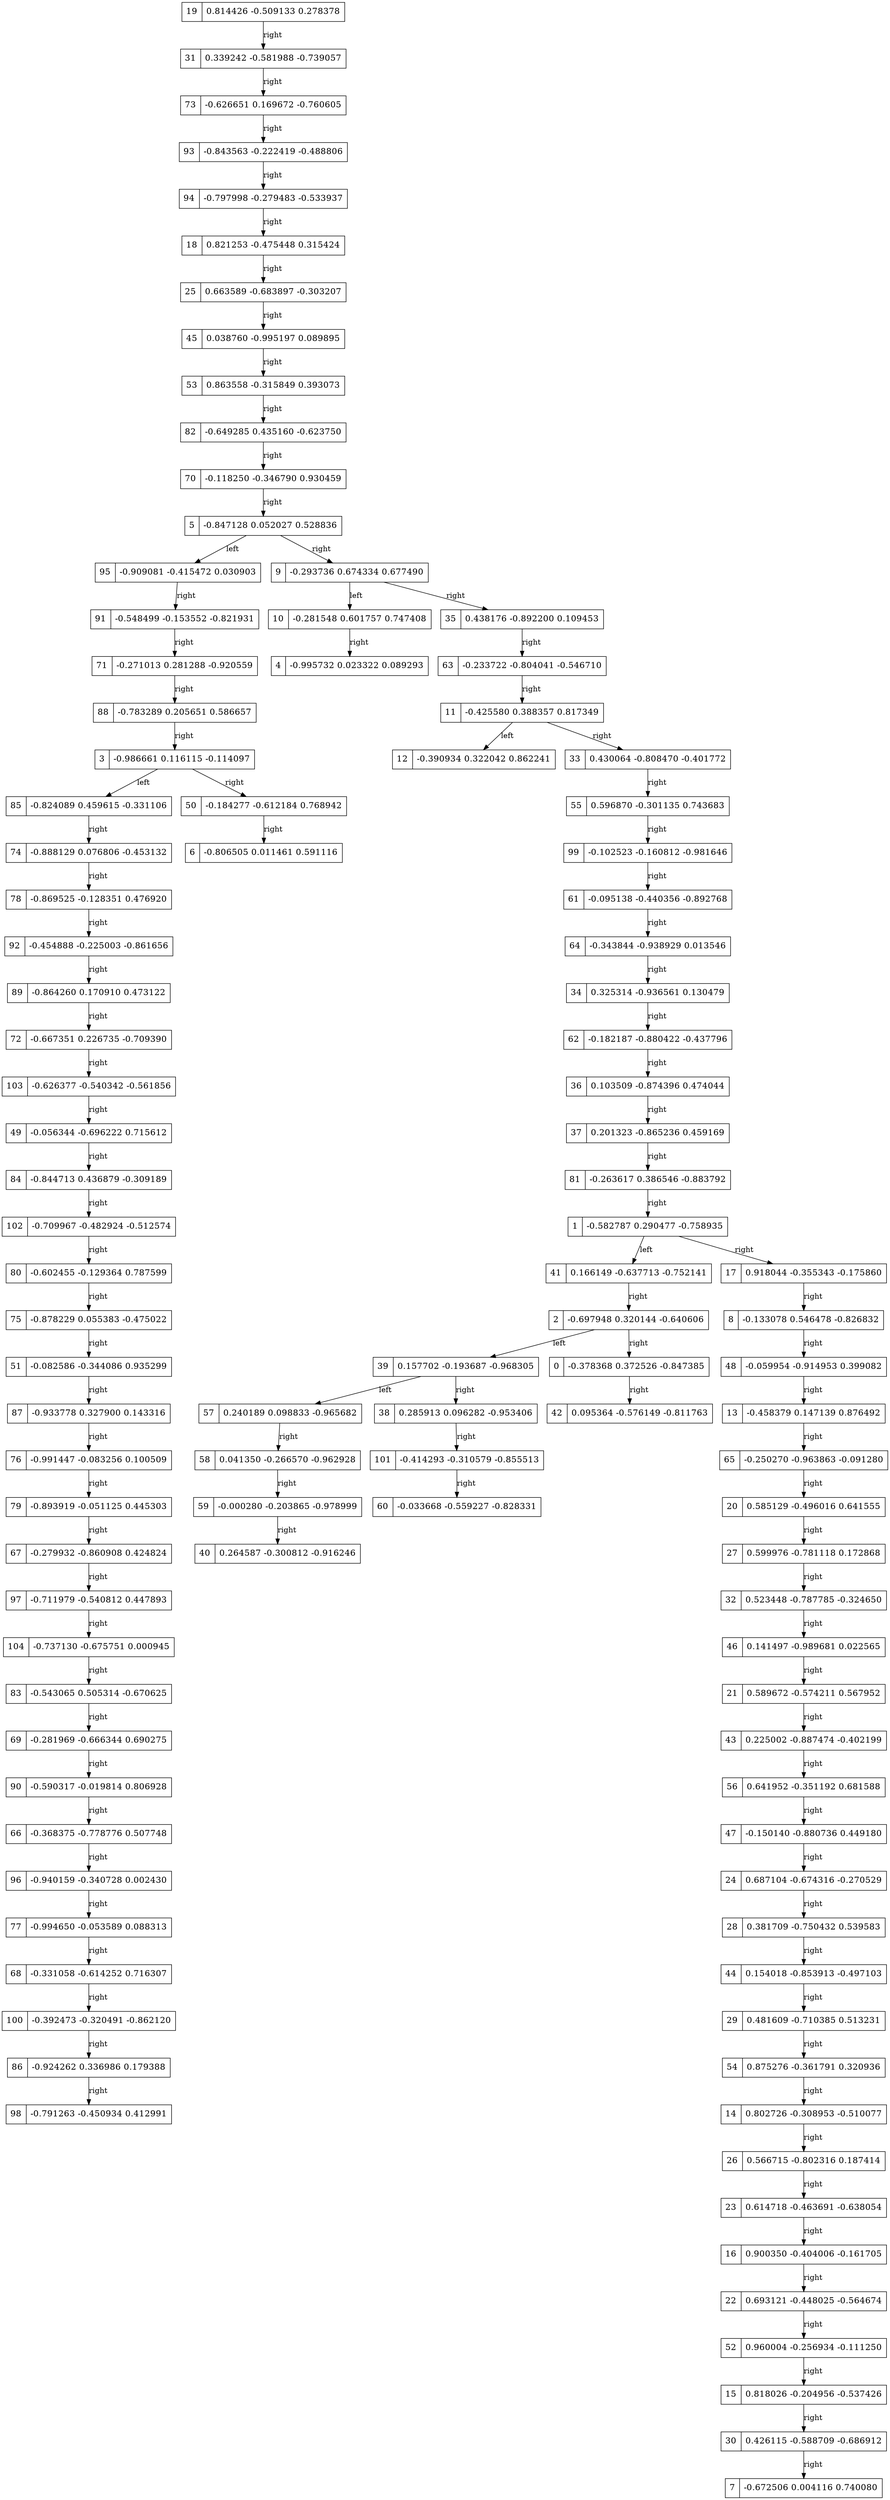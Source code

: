 digraph g { graph []; node [ fontsize="16" shape = "ellipse"]; edge [];"node19" [ label = "19 | 0.814426 -0.509133 0.278378 " shape = "record" ];"node31" [ label = "31 | 0.339242 -0.581988 -0.739057 " shape = "record" ];"node73" [ label = "73 | -0.626651 0.169672 -0.760605 " shape = "record" ];"node93" [ label = "93 | -0.843563 -0.222419 -0.488806 " shape = "record" ];"node94" [ label = "94 | -0.797998 -0.279483 -0.533937 " shape = "record" ];"node18" [ label = "18 | 0.821253 -0.475448 0.315424 " shape = "record" ];"node25" [ label = "25 | 0.663589 -0.683897 -0.303207 " shape = "record" ];"node45" [ label = "45 | 0.038760 -0.995197 0.089895 " shape = "record" ];"node53" [ label = "53 | 0.863558 -0.315849 0.393073 " shape = "record" ];"node82" [ label = "82 | -0.649285 0.435160 -0.623750 " shape = "record" ];"node70" [ label = "70 | -0.118250 -0.346790 0.930459 " shape = "record" ];"node5" [ label = "5 | -0.847128 0.052027 0.528836 " shape = "record" ];"node95" [ label = "95 | -0.909081 -0.415472 0.030903 " shape = "record" ];"node91" [ label = "91 | -0.548499 -0.153552 -0.821931 " shape = "record" ];"node71" [ label = "71 | -0.271013 0.281288 -0.920559 " shape = "record" ];"node88" [ label = "88 | -0.783289 0.205651 0.586657 " shape = "record" ];"node3" [ label = "3 | -0.986661 0.116115 -0.114097 " shape = "record" ];"node85" [ label = "85 | -0.824089 0.459615 -0.331106 " shape = "record" ];"node74" [ label = "74 | -0.888129 0.076806 -0.453132 " shape = "record" ];"node78" [ label = "78 | -0.869525 -0.128351 0.476920 " shape = "record" ];"node92" [ label = "92 | -0.454888 -0.225003 -0.861656 " shape = "record" ];"node89" [ label = "89 | -0.864260 0.170910 0.473122 " shape = "record" ];"node72" [ label = "72 | -0.667351 0.226735 -0.709390 " shape = "record" ];"node103" [ label = "103 | -0.626377 -0.540342 -0.561856 " shape = "record" ];"node49" [ label = "49 | -0.056344 -0.696222 0.715612 " shape = "record" ];"node84" [ label = "84 | -0.844713 0.436879 -0.309189 " shape = "record" ];"node102" [ label = "102 | -0.709967 -0.482924 -0.512574 " shape = "record" ];"node80" [ label = "80 | -0.602455 -0.129364 0.787599 " shape = "record" ];"node75" [ label = "75 | -0.878229 0.055383 -0.475022 " shape = "record" ];"node51" [ label = "51 | -0.082586 -0.344086 0.935299 " shape = "record" ];"node87" [ label = "87 | -0.933778 0.327900 0.143316 " shape = "record" ];"node76" [ label = "76 | -0.991447 -0.083256 0.100509 " shape = "record" ];"node79" [ label = "79 | -0.893919 -0.051125 0.445303 " shape = "record" ];"node67" [ label = "67 | -0.279932 -0.860908 0.424824 " shape = "record" ];"node97" [ label = "97 | -0.711979 -0.540812 0.447893 " shape = "record" ];"node104" [ label = "104 | -0.737130 -0.675751 0.000945 " shape = "record" ];"node83" [ label = "83 | -0.543065 0.505314 -0.670625 " shape = "record" ];"node69" [ label = "69 | -0.281969 -0.666344 0.690275 " shape = "record" ];"node90" [ label = "90 | -0.590317 -0.019814 0.806928 " shape = "record" ];"node66" [ label = "66 | -0.368375 -0.778776 0.507748 " shape = "record" ];"node96" [ label = "96 | -0.940159 -0.340728 0.002430 " shape = "record" ];"node77" [ label = "77 | -0.994650 -0.053589 0.088313 " shape = "record" ];"node68" [ label = "68 | -0.331058 -0.614252 0.716307 " shape = "record" ];"node100" [ label = "100 | -0.392473 -0.320491 -0.862120 " shape = "record" ];"node86" [ label = "86 | -0.924262 0.336986 0.179388 " shape = "record" ];"node98" [ label = "98 | -0.791263 -0.450934 0.412991 " shape = "record" ];"node50" [ label = "50 | -0.184277 -0.612184 0.768942 " shape = "record" ];"node6" [ label = "6 | -0.806505 0.011461 0.591116 " shape = "record" ];"node9" [ label = "9 | -0.293736 0.674334 0.677490 " shape = "record" ];"node10" [ label = "10 | -0.281548 0.601757 0.747408 " shape = "record" ];"node4" [ label = "4 | -0.995732 0.023322 0.089293 " shape = "record" ];"node35" [ label = "35 | 0.438176 -0.892200 0.109453 " shape = "record" ];"node63" [ label = "63 | -0.233722 -0.804041 -0.546710 " shape = "record" ];"node11" [ label = "11 | -0.425580 0.388357 0.817349 " shape = "record" ];"node12" [ label = "12 | -0.390934 0.322042 0.862241 " shape = "record" ];"node33" [ label = "33 | 0.430064 -0.808470 -0.401772 " shape = "record" ];"node55" [ label = "55 | 0.596870 -0.301135 0.743683 " shape = "record" ];"node99" [ label = "99 | -0.102523 -0.160812 -0.981646 " shape = "record" ];"node61" [ label = "61 | -0.095138 -0.440356 -0.892768 " shape = "record" ];"node64" [ label = "64 | -0.343844 -0.938929 0.013546 " shape = "record" ];"node34" [ label = "34 | 0.325314 -0.936561 0.130479 " shape = "record" ];"node62" [ label = "62 | -0.182187 -0.880422 -0.437796 " shape = "record" ];"node36" [ label = "36 | 0.103509 -0.874396 0.474044 " shape = "record" ];"node37" [ label = "37 | 0.201323 -0.865236 0.459169 " shape = "record" ];"node81" [ label = "81 | -0.263617 0.386546 -0.883792 " shape = "record" ];"node1" [ label = "1 | -0.582787 0.290477 -0.758935 " shape = "record" ];"node41" [ label = "41 | 0.166149 -0.637713 -0.752141 " shape = "record" ];"node2" [ label = "2 | -0.697948 0.320144 -0.640606 " shape = "record" ];"node39" [ label = "39 | 0.157702 -0.193687 -0.968305 " shape = "record" ];"node57" [ label = "57 | 0.240189 0.098833 -0.965682 " shape = "record" ];"node58" [ label = "58 | 0.041350 -0.266570 -0.962928 " shape = "record" ];"node59" [ label = "59 | -0.000280 -0.203865 -0.978999 " shape = "record" ];"node40" [ label = "40 | 0.264587 -0.300812 -0.916246 " shape = "record" ];"node38" [ label = "38 | 0.285913 0.096282 -0.953406 " shape = "record" ];"node101" [ label = "101 | -0.414293 -0.310579 -0.855513 " shape = "record" ];"node60" [ label = "60 | -0.033668 -0.559227 -0.828331 " shape = "record" ];"node0" [ label = "0 | -0.378368 0.372526 -0.847385 " shape = "record" ];"node42" [ label = "42 | 0.095364 -0.576149 -0.811763 " shape = "record" ];"node17" [ label = "17 | 0.918044 -0.355343 -0.175860 " shape = "record" ];"node8" [ label = "8 | -0.133078 0.546478 -0.826832 " shape = "record" ];"node48" [ label = "48 | -0.059954 -0.914953 0.399082 " shape = "record" ];"node13" [ label = "13 | -0.458379 0.147139 0.876492 " shape = "record" ];"node65" [ label = "65 | -0.250270 -0.963863 -0.091280 " shape = "record" ];"node20" [ label = "20 | 0.585129 -0.496016 0.641555 " shape = "record" ];"node27" [ label = "27 | 0.599976 -0.781118 0.172868 " shape = "record" ];"node32" [ label = "32 | 0.523448 -0.787785 -0.324650 " shape = "record" ];"node46" [ label = "46 | 0.141497 -0.989681 0.022565 " shape = "record" ];"node21" [ label = "21 | 0.589672 -0.574211 0.567952 " shape = "record" ];"node43" [ label = "43 | 0.225002 -0.887474 -0.402199 " shape = "record" ];"node56" [ label = "56 | 0.641952 -0.351192 0.681588 " shape = "record" ];"node47" [ label = "47 | -0.150140 -0.880736 0.449180 " shape = "record" ];"node24" [ label = "24 | 0.687104 -0.674316 -0.270529 " shape = "record" ];"node28" [ label = "28 | 0.381709 -0.750432 0.539583 " shape = "record" ];"node44" [ label = "44 | 0.154018 -0.853913 -0.497103 " shape = "record" ];"node29" [ label = "29 | 0.481609 -0.710385 0.513231 " shape = "record" ];"node54" [ label = "54 | 0.875276 -0.361791 0.320936 " shape = "record" ];"node14" [ label = "14 | 0.802726 -0.308953 -0.510077 " shape = "record" ];"node26" [ label = "26 | 0.566715 -0.802316 0.187414 " shape = "record" ];"node23" [ label = "23 | 0.614718 -0.463691 -0.638054 " shape = "record" ];"node16" [ label = "16 | 0.900350 -0.404006 -0.161705 " shape = "record" ];"node22" [ label = "22 | 0.693121 -0.448025 -0.564674 " shape = "record" ];"node52" [ label = "52 | 0.960004 -0.256934 -0.111250 " shape = "record" ];"node15" [ label = "15 | 0.818026 -0.204956 -0.537426 " shape = "record" ];"node30" [ label = "30 | 0.426115 -0.588709 -0.686912 " shape = "record" ];"node7" [ label = "7 | -0.672506 0.004116 0.740080 " shape = "record" ];"node19"-> "node31" [ label = "right"];"node31"-> "node73" [ label = "right"];"node73"-> "node93" [ label = "right"];"node93"-> "node94" [ label = "right"];"node94"-> "node18" [ label = "right"];"node18"-> "node25" [ label = "right"];"node25"-> "node45" [ label = "right"];"node45"-> "node53" [ label = "right"];"node53"-> "node82" [ label = "right"];"node82"-> "node70" [ label = "right"];"node70"-> "node5" [ label = "right"];"node5"-> "node95" [ label = "left"];"node95"-> "node91" [ label = "right"];"node91"-> "node71" [ label = "right"];"node71"-> "node88" [ label = "right"];"node88"-> "node3" [ label = "right"];"node3"-> "node85" [ label = "left"];"node85"-> "node74" [ label = "right"];"node74"-> "node78" [ label = "right"];"node78"-> "node92" [ label = "right"];"node92"-> "node89" [ label = "right"];"node89"-> "node72" [ label = "right"];"node72"-> "node103" [ label = "right"];"node103"-> "node49" [ label = "right"];"node49"-> "node84" [ label = "right"];"node84"-> "node102" [ label = "right"];"node102"-> "node80" [ label = "right"];"node80"-> "node75" [ label = "right"];"node75"-> "node51" [ label = "right"];"node51"-> "node87" [ label = "right"];"node87"-> "node76" [ label = "right"];"node76"-> "node79" [ label = "right"];"node79"-> "node67" [ label = "right"];"node67"-> "node97" [ label = "right"];"node97"-> "node104" [ label = "right"];"node104"-> "node83" [ label = "right"];"node83"-> "node69" [ label = "right"];"node69"-> "node90" [ label = "right"];"node90"-> "node66" [ label = "right"];"node66"-> "node96" [ label = "right"];"node96"-> "node77" [ label = "right"];"node77"-> "node68" [ label = "right"];"node68"-> "node100" [ label = "right"];"node100"-> "node86" [ label = "right"];"node86"-> "node98" [ label = "right"];"node3"-> "node50" [ label = "right"];"node50"-> "node6" [ label = "right"];"node5"-> "node9" [ label = "right"];"node9"-> "node10" [ label = "left"];"node10"-> "node4" [ label = "right"];"node9"-> "node35" [ label = "right"];"node35"-> "node63" [ label = "right"];"node63"-> "node11" [ label = "right"];"node11"-> "node12" [ label = "left"];"node11"-> "node33" [ label = "right"];"node33"-> "node55" [ label = "right"];"node55"-> "node99" [ label = "right"];"node99"-> "node61" [ label = "right"];"node61"-> "node64" [ label = "right"];"node64"-> "node34" [ label = "right"];"node34"-> "node62" [ label = "right"];"node62"-> "node36" [ label = "right"];"node36"-> "node37" [ label = "right"];"node37"-> "node81" [ label = "right"];"node81"-> "node1" [ label = "right"];"node1"-> "node41" [ label = "left"];"node41"-> "node2" [ label = "right"];"node2"-> "node39" [ label = "left"];"node39"-> "node57" [ label = "left"];"node57"-> "node58" [ label = "right"];"node58"-> "node59" [ label = "right"];"node59"-> "node40" [ label = "right"];"node39"-> "node38" [ label = "right"];"node38"-> "node101" [ label = "right"];"node101"-> "node60" [ label = "right"];"node2"-> "node0" [ label = "right"];"node0"-> "node42" [ label = "right"];"node1"-> "node17" [ label = "right"];"node17"-> "node8" [ label = "right"];"node8"-> "node48" [ label = "right"];"node48"-> "node13" [ label = "right"];"node13"-> "node65" [ label = "right"];"node65"-> "node20" [ label = "right"];"node20"-> "node27" [ label = "right"];"node27"-> "node32" [ label = "right"];"node32"-> "node46" [ label = "right"];"node46"-> "node21" [ label = "right"];"node21"-> "node43" [ label = "right"];"node43"-> "node56" [ label = "right"];"node56"-> "node47" [ label = "right"];"node47"-> "node24" [ label = "right"];"node24"-> "node28" [ label = "right"];"node28"-> "node44" [ label = "right"];"node44"-> "node29" [ label = "right"];"node29"-> "node54" [ label = "right"];"node54"-> "node14" [ label = "right"];"node14"-> "node26" [ label = "right"];"node26"-> "node23" [ label = "right"];"node23"-> "node16" [ label = "right"];"node16"-> "node22" [ label = "right"];"node22"-> "node52" [ label = "right"];"node52"-> "node15" [ label = "right"];"node15"-> "node30" [ label = "right"];"node30"-> "node7" [ label = "right"];}